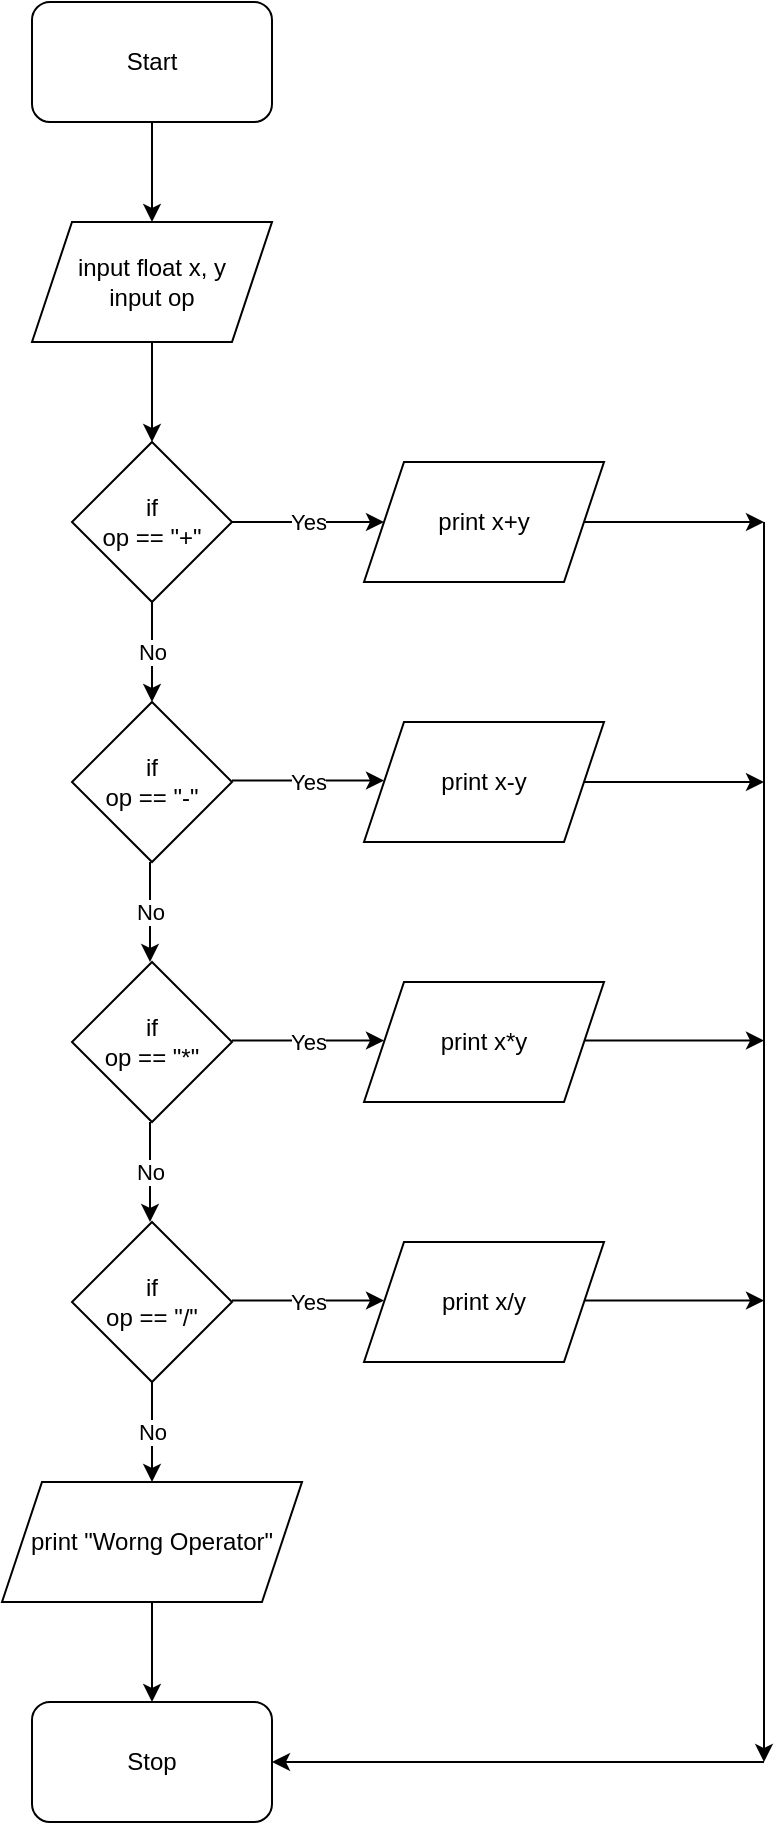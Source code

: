 <mxfile>
    <diagram id="3QV3CAyBkyM30QYLais3" name="Page-1">
        <mxGraphModel dx="1358" dy="782" grid="1" gridSize="10" guides="1" tooltips="1" connect="1" arrows="1" fold="1" page="1" pageScale="1" pageWidth="827" pageHeight="1169" math="0" shadow="0">
            <root>
                <mxCell id="0"/>
                <mxCell id="1" parent="0"/>
                <mxCell id="2" value="Start" style="rounded=1;whiteSpace=wrap;html=1;" vertex="1" parent="1">
                    <mxGeometry x="354" y="70" width="120" height="60" as="geometry"/>
                </mxCell>
                <mxCell id="3" value="input float x, y&lt;br&gt;input op" style="shape=parallelogram;perimeter=parallelogramPerimeter;whiteSpace=wrap;html=1;fixedSize=1;" vertex="1" parent="1">
                    <mxGeometry x="354" y="180" width="120" height="60" as="geometry"/>
                </mxCell>
                <mxCell id="4" value="if&lt;br&gt;op == &quot;+&quot;" style="rhombus;whiteSpace=wrap;html=1;" vertex="1" parent="1">
                    <mxGeometry x="374" y="290" width="80" height="80" as="geometry"/>
                </mxCell>
                <mxCell id="5" value="print x+y" style="shape=parallelogram;perimeter=parallelogramPerimeter;whiteSpace=wrap;html=1;fixedSize=1;" vertex="1" parent="1">
                    <mxGeometry x="520" y="300" width="120" height="60" as="geometry"/>
                </mxCell>
                <mxCell id="6" value="if&lt;br&gt;op == &quot;-&quot;" style="rhombus;whiteSpace=wrap;html=1;" vertex="1" parent="1">
                    <mxGeometry x="374" y="420" width="80" height="80" as="geometry"/>
                </mxCell>
                <mxCell id="7" value="print x-y" style="shape=parallelogram;perimeter=parallelogramPerimeter;whiteSpace=wrap;html=1;fixedSize=1;" vertex="1" parent="1">
                    <mxGeometry x="520" y="430" width="120" height="60" as="geometry"/>
                </mxCell>
                <mxCell id="9" value="if&lt;br&gt;op == &quot;*&quot;" style="rhombus;whiteSpace=wrap;html=1;" vertex="1" parent="1">
                    <mxGeometry x="374" y="550" width="80" height="80" as="geometry"/>
                </mxCell>
                <mxCell id="10" value="print x*y" style="shape=parallelogram;perimeter=parallelogramPerimeter;whiteSpace=wrap;html=1;fixedSize=1;" vertex="1" parent="1">
                    <mxGeometry x="520" y="560" width="120" height="60" as="geometry"/>
                </mxCell>
                <mxCell id="11" value="if&lt;br&gt;op == &quot;/&quot;" style="rhombus;whiteSpace=wrap;html=1;" vertex="1" parent="1">
                    <mxGeometry x="374" y="680" width="80" height="80" as="geometry"/>
                </mxCell>
                <mxCell id="12" value="print x/y" style="shape=parallelogram;perimeter=parallelogramPerimeter;whiteSpace=wrap;html=1;fixedSize=1;" vertex="1" parent="1">
                    <mxGeometry x="520" y="690" width="120" height="60" as="geometry"/>
                </mxCell>
                <mxCell id="13" value="print &quot;Worng Operator&quot;" style="shape=parallelogram;perimeter=parallelogramPerimeter;whiteSpace=wrap;html=1;fixedSize=1;" vertex="1" parent="1">
                    <mxGeometry x="339" y="810" width="150" height="60" as="geometry"/>
                </mxCell>
                <mxCell id="14" value="Stop" style="rounded=1;whiteSpace=wrap;html=1;" vertex="1" parent="1">
                    <mxGeometry x="354" y="920" width="120" height="60" as="geometry"/>
                </mxCell>
                <mxCell id="15" value="" style="endArrow=classic;html=1;" edge="1" parent="1">
                    <mxGeometry width="50" height="50" relative="1" as="geometry">
                        <mxPoint x="720" y="330" as="sourcePoint"/>
                        <mxPoint x="720" y="950" as="targetPoint"/>
                    </mxGeometry>
                </mxCell>
                <mxCell id="16" value="" style="endArrow=classic;html=1;" edge="1" parent="1" source="5">
                    <mxGeometry width="50" height="50" relative="1" as="geometry">
                        <mxPoint x="570" y="630" as="sourcePoint"/>
                        <mxPoint x="720" y="330" as="targetPoint"/>
                    </mxGeometry>
                </mxCell>
                <mxCell id="17" value="" style="endArrow=classic;html=1;" edge="1" parent="1" source="7">
                    <mxGeometry width="50" height="50" relative="1" as="geometry">
                        <mxPoint x="570" y="630" as="sourcePoint"/>
                        <mxPoint x="720" y="460" as="targetPoint"/>
                    </mxGeometry>
                </mxCell>
                <mxCell id="18" value="" style="endArrow=classic;html=1;" edge="1" parent="1">
                    <mxGeometry width="50" height="50" relative="1" as="geometry">
                        <mxPoint x="630" y="589.29" as="sourcePoint"/>
                        <mxPoint x="720" y="589.29" as="targetPoint"/>
                    </mxGeometry>
                </mxCell>
                <mxCell id="19" value="" style="endArrow=classic;html=1;" edge="1" parent="1">
                    <mxGeometry width="50" height="50" relative="1" as="geometry">
                        <mxPoint x="630" y="719.29" as="sourcePoint"/>
                        <mxPoint x="720" y="719.29" as="targetPoint"/>
                    </mxGeometry>
                </mxCell>
                <mxCell id="20" value="" style="endArrow=classic;html=1;" edge="1" parent="1" target="14">
                    <mxGeometry width="50" height="50" relative="1" as="geometry">
                        <mxPoint x="720" y="950" as="sourcePoint"/>
                        <mxPoint x="620" y="580" as="targetPoint"/>
                    </mxGeometry>
                </mxCell>
                <mxCell id="21" value="" style="endArrow=classic;html=1;" edge="1" parent="1" source="4" target="5">
                    <mxGeometry relative="1" as="geometry">
                        <mxPoint x="550" y="610" as="sourcePoint"/>
                        <mxPoint x="650" y="610" as="targetPoint"/>
                    </mxGeometry>
                </mxCell>
                <mxCell id="22" value="Yes" style="edgeLabel;resizable=0;html=1;align=center;verticalAlign=middle;" connectable="0" vertex="1" parent="21">
                    <mxGeometry relative="1" as="geometry"/>
                </mxCell>
                <mxCell id="23" value="" style="endArrow=classic;html=1;" edge="1" parent="1">
                    <mxGeometry relative="1" as="geometry">
                        <mxPoint x="454" y="459.29" as="sourcePoint"/>
                        <mxPoint x="530" y="459.29" as="targetPoint"/>
                    </mxGeometry>
                </mxCell>
                <mxCell id="24" value="Yes" style="edgeLabel;resizable=0;html=1;align=center;verticalAlign=middle;" connectable="0" vertex="1" parent="23">
                    <mxGeometry relative="1" as="geometry"/>
                </mxCell>
                <mxCell id="25" value="" style="endArrow=classic;html=1;" edge="1" parent="1">
                    <mxGeometry relative="1" as="geometry">
                        <mxPoint x="454" y="589.29" as="sourcePoint"/>
                        <mxPoint x="530" y="589.29" as="targetPoint"/>
                    </mxGeometry>
                </mxCell>
                <mxCell id="26" value="Yes" style="edgeLabel;resizable=0;html=1;align=center;verticalAlign=middle;" connectable="0" vertex="1" parent="25">
                    <mxGeometry relative="1" as="geometry"/>
                </mxCell>
                <mxCell id="27" value="" style="endArrow=classic;html=1;" edge="1" parent="1">
                    <mxGeometry relative="1" as="geometry">
                        <mxPoint x="454" y="719.29" as="sourcePoint"/>
                        <mxPoint x="530" y="719.29" as="targetPoint"/>
                    </mxGeometry>
                </mxCell>
                <mxCell id="28" value="Yes" style="edgeLabel;resizable=0;html=1;align=center;verticalAlign=middle;" connectable="0" vertex="1" parent="27">
                    <mxGeometry relative="1" as="geometry"/>
                </mxCell>
                <mxCell id="29" value="" style="endArrow=classic;html=1;" edge="1" parent="1" source="4" target="6">
                    <mxGeometry relative="1" as="geometry">
                        <mxPoint x="550" y="610" as="sourcePoint"/>
                        <mxPoint x="650" y="610" as="targetPoint"/>
                    </mxGeometry>
                </mxCell>
                <mxCell id="30" value="No" style="edgeLabel;resizable=0;html=1;align=center;verticalAlign=middle;" connectable="0" vertex="1" parent="29">
                    <mxGeometry relative="1" as="geometry"/>
                </mxCell>
                <mxCell id="31" value="" style="endArrow=classic;html=1;" edge="1" parent="1">
                    <mxGeometry relative="1" as="geometry">
                        <mxPoint x="413" y="500.0" as="sourcePoint"/>
                        <mxPoint x="413" y="550" as="targetPoint"/>
                    </mxGeometry>
                </mxCell>
                <mxCell id="32" value="No" style="edgeLabel;resizable=0;html=1;align=center;verticalAlign=middle;" connectable="0" vertex="1" parent="31">
                    <mxGeometry relative="1" as="geometry"/>
                </mxCell>
                <mxCell id="33" value="" style="endArrow=classic;html=1;" edge="1" parent="1">
                    <mxGeometry relative="1" as="geometry">
                        <mxPoint x="413" y="630.0" as="sourcePoint"/>
                        <mxPoint x="413" y="680" as="targetPoint"/>
                    </mxGeometry>
                </mxCell>
                <mxCell id="34" value="No" style="edgeLabel;resizable=0;html=1;align=center;verticalAlign=middle;" connectable="0" vertex="1" parent="33">
                    <mxGeometry relative="1" as="geometry"/>
                </mxCell>
                <mxCell id="35" value="" style="endArrow=classic;html=1;" edge="1" parent="1">
                    <mxGeometry relative="1" as="geometry">
                        <mxPoint x="414" y="760.0" as="sourcePoint"/>
                        <mxPoint x="414" y="810" as="targetPoint"/>
                    </mxGeometry>
                </mxCell>
                <mxCell id="36" value="No" style="edgeLabel;resizable=0;html=1;align=center;verticalAlign=middle;" connectable="0" vertex="1" parent="35">
                    <mxGeometry relative="1" as="geometry"/>
                </mxCell>
                <mxCell id="38" value="" style="endArrow=classic;html=1;" edge="1" parent="1" source="13" target="14">
                    <mxGeometry width="50" height="50" relative="1" as="geometry">
                        <mxPoint x="550" y="760" as="sourcePoint"/>
                        <mxPoint x="600" y="710" as="targetPoint"/>
                    </mxGeometry>
                </mxCell>
                <mxCell id="39" value="" style="endArrow=classic;html=1;" edge="1" parent="1" source="3" target="4">
                    <mxGeometry width="50" height="50" relative="1" as="geometry">
                        <mxPoint x="550" y="760" as="sourcePoint"/>
                        <mxPoint x="600" y="710" as="targetPoint"/>
                    </mxGeometry>
                </mxCell>
                <mxCell id="40" value="" style="endArrow=classic;html=1;" edge="1" parent="1" source="2" target="3">
                    <mxGeometry width="50" height="50" relative="1" as="geometry">
                        <mxPoint x="430" y="360" as="sourcePoint"/>
                        <mxPoint x="480" y="310" as="targetPoint"/>
                    </mxGeometry>
                </mxCell>
            </root>
        </mxGraphModel>
    </diagram>
</mxfile>